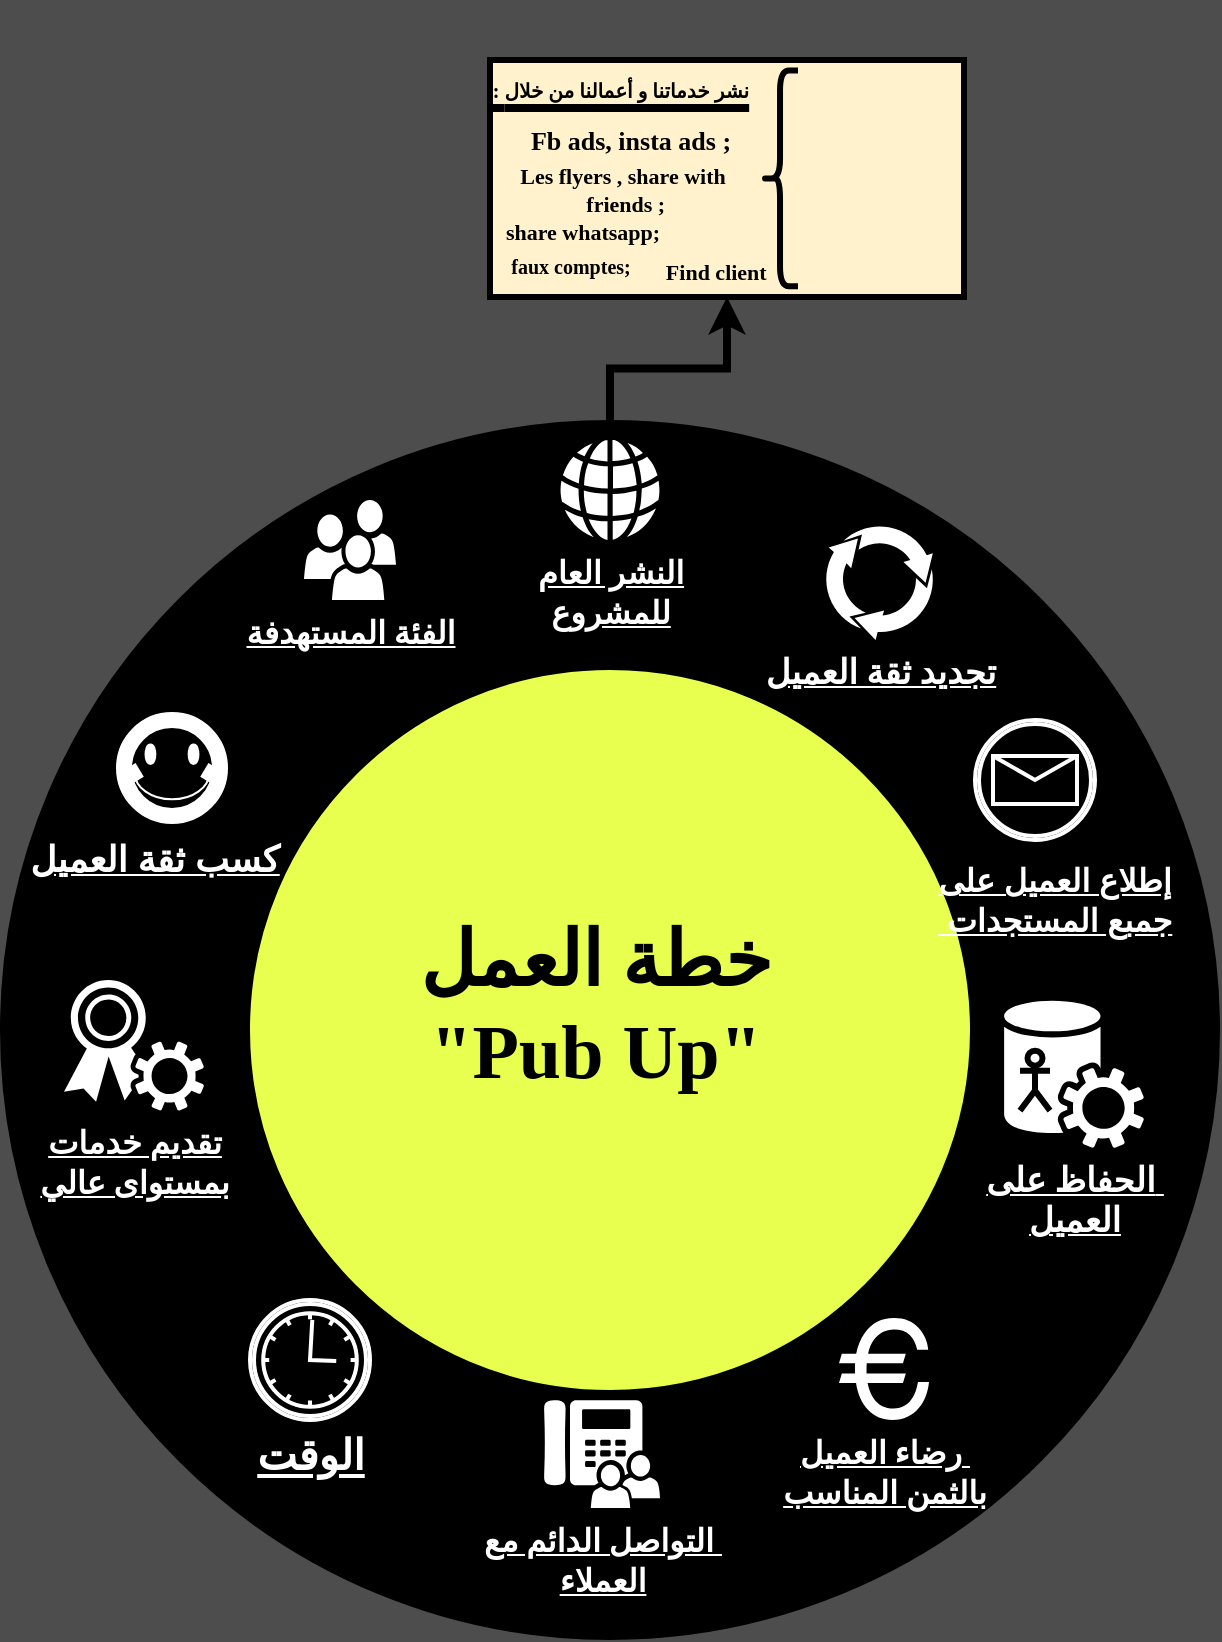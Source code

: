 <mxfile version="13.7.9" type="github">
  <diagram name="Page-1" id="3e8102d1-ef87-2e61-34e1-82d9a586fe2e">
    <mxGraphModel dx="1185" dy="662" grid="1" gridSize="10" guides="1" tooltips="1" connect="1" arrows="1" fold="1" page="1" pageScale="1" pageWidth="1654" pageHeight="1169" background="#4D4D4D" math="0" shadow="0">
      <root>
        <mxCell id="0" />
        <mxCell id="1" parent="0" />
        <mxCell id="70666756c84bb93c-2" value="&lt;h1 style=&quot;font-size: 38px&quot;&gt;&lt;font color=&quot;#000000&quot; style=&quot;font-size: 38px&quot;&gt;&lt;span style=&quot;font-size: 38px&quot;&gt;خطة العمل&lt;br&gt;&lt;/span&gt;&lt;/font&gt;&lt;span style=&quot;font-size: 38px&quot;&gt;&lt;font color=&quot;#000000&quot; style=&quot;font-size: 38px&quot;&gt;&quot;Pub Up&quot;&lt;/font&gt;&lt;/span&gt;&lt;/h1&gt;" style="ellipse;whiteSpace=wrap;html=1;rounded=0;shadow=0;comic=0;strokeWidth=1;fontFamily=Comic Sans MS;fontSize=38;strokeColor=none;fontColor=#0069D1;fontStyle=1;labelBackgroundColor=none;fillColor=#E8FF4F;" parent="1" vertex="1">
          <mxGeometry x="580" y="397" width="392" height="392" as="geometry" />
        </mxCell>
        <mxCell id="izN0vsD3s-qDRVFHv_P2-7" value="" style="verticalLabelPosition=bottom;verticalAlign=top;html=1;shape=mxgraph.basic.donut;dx=25;strokeWidth=100;fontSize=15;fillColor=#000000;" vertex="1" parent="1">
          <mxGeometry x="528" y="350" width="510" height="510" as="geometry" />
        </mxCell>
        <mxCell id="70666756c84bb93c-5" value="&lt;font style=&quot;font-size: 16px&quot;&gt;&lt;b&gt;&lt;u&gt;الفئة المستهدفة&lt;/u&gt;&lt;/b&gt;&lt;/font&gt;" style="shadow=0;dashed=0;html=1;strokeColor=none;fillColor=#ffffff;labelPosition=center;verticalLabelPosition=bottom;verticalAlign=top;shape=mxgraph.office.users.users;rounded=0;comic=0;fontFamily=Verdana;fontSize=14;fontColor=#FFFFFF;" parent="1" vertex="1">
          <mxGeometry x="630" y="340" width="46" height="50" as="geometry" />
        </mxCell>
        <mxCell id="70666756c84bb93c-7" value="&lt;font style=&quot;font-size: 16px&quot;&gt;&lt;b&gt;&lt;u&gt;التواصل الدائم مع&amp;nbsp;&lt;br&gt;العملاء&lt;/u&gt;&lt;/b&gt;&lt;/font&gt;" style="shadow=0;dashed=0;html=1;strokeColor=none;fillColor=#ffffff;labelPosition=center;verticalLabelPosition=bottom;verticalAlign=top;shape=mxgraph.office.users.response_group;rounded=0;comic=0;fontFamily=Verdana;fontSize=14;fontColor=#FFFFFF;" parent="1" vertex="1">
          <mxGeometry x="750" y="790" width="58" height="54" as="geometry" />
        </mxCell>
        <mxCell id="70666756c84bb93c-8" value="&lt;font style=&quot;font-size: 17px&quot;&gt;&lt;b&gt;&lt;u&gt;الحفاظ على&amp;nbsp;&lt;br&gt;العميل&lt;/u&gt;&lt;/b&gt;&lt;/font&gt;" style="shadow=0;dashed=0;html=1;strokeColor=none;fillColor=#ffffff;labelPosition=center;verticalLabelPosition=bottom;verticalAlign=top;shape=mxgraph.office.services.central_management_service;rounded=0;comic=0;fontFamily=Verdana;fontSize=14;fontColor=#FFFFFF;" parent="1" vertex="1">
          <mxGeometry x="980" y="589.88" width="70" height="74.12" as="geometry" />
        </mxCell>
        <mxCell id="70666756c84bb93c-10" value="&lt;font style=&quot;font-size: 16px&quot;&gt;&lt;b&gt;&lt;u&gt;تقديم خدمات&lt;br&gt;بمستواى عالي&lt;/u&gt;&lt;/b&gt;&lt;/font&gt;" style="shadow=0;dashed=0;html=1;strokeColor=none;fillColor=#ffffff;labelPosition=center;verticalLabelPosition=bottom;verticalAlign=top;shape=mxgraph.office.security.token_service;rounded=0;comic=0;fontFamily=Verdana;fontSize=14;fontColor=#FFFFFF;" parent="1" vertex="1">
          <mxGeometry x="510" y="580" width="70" height="65.33" as="geometry" />
        </mxCell>
        <mxCell id="izN0vsD3s-qDRVFHv_P2-20" value="" style="edgeStyle=orthogonalEdgeStyle;rounded=0;orthogonalLoop=1;jettySize=auto;html=1;fontFamily=Comic Sans MS;fontSize=41;fontColor=none;strokeWidth=4;" edge="1" parent="1" source="70666756c84bb93c-12" target="izN0vsD3s-qDRVFHv_P2-19">
          <mxGeometry relative="1" as="geometry" />
        </mxCell>
        <mxCell id="70666756c84bb93c-12" value="&lt;font style=&quot;font-size: 16px&quot;&gt;&lt;u&gt;&lt;b&gt;النشر العام&lt;br&gt;للمشروع&lt;/b&gt;&lt;/u&gt;&lt;/font&gt;" style="shadow=0;dashed=0;html=1;strokeColor=none;fillColor=#ffffff;labelPosition=center;verticalLabelPosition=bottom;verticalAlign=top;shape=mxgraph.office.concepts.globe_internet;rounded=0;comic=0;fontFamily=Verdana;fontSize=14;fontColor=#FFFFFF;" parent="1" vertex="1">
          <mxGeometry x="758" y="310" width="50" height="50" as="geometry" />
        </mxCell>
        <mxCell id="70666756c84bb93c-13" value="&lt;b&gt;&lt;u&gt;&lt;font style=&quot;font-size: 17px&quot;&gt;تجديد ثقة العميل&lt;/font&gt;&lt;/u&gt;&lt;/b&gt;" style="shadow=0;dashed=0;html=1;strokeColor=none;shape=mxgraph.mscae.general.continuous_cycle;fillColor=#ffffff;rounded=0;comic=0;fontFamily=Verdana;fontSize=14;fontColor=#FFFFFF;verticalAlign=top;labelPosition=center;verticalLabelPosition=bottom;align=center;" parent="1" vertex="1">
          <mxGeometry x="890" y="352.19" width="55.5" height="57.81" as="geometry" />
        </mxCell>
        <mxCell id="70666756c84bb93c-15" value="&lt;font style=&quot;font-size: 16px&quot;&gt;&lt;b&gt;&lt;u&gt;رضاء العميل&amp;nbsp;&lt;br&gt;بالثمن المناسب&lt;/u&gt;&lt;/b&gt;&lt;/font&gt;" style="shape=mxgraph.signs.travel.euro;html=1;fillColor=#ffffff;strokeColor=none;verticalLabelPosition=bottom;verticalAlign=top;align=center;rounded=0;shadow=0;dashed=0;comic=0;fontFamily=Verdana;fontSize=14;fontColor=#FFFFFF;" parent="1" vertex="1">
          <mxGeometry x="897.5" y="749" width="45" height="51" as="geometry" />
        </mxCell>
        <mxCell id="izN0vsD3s-qDRVFHv_P2-2" value="" style="shape=umlActor;verticalLabelPosition=bottom;verticalAlign=top;html=1;outlineConnect=0;strokeWidth=3;" vertex="1" parent="1">
          <mxGeometry x="988" y="615.33" width="15.01" height="30" as="geometry" />
        </mxCell>
        <mxCell id="izN0vsD3s-qDRVFHv_P2-4" value="" style="verticalLabelPosition=bottom;verticalAlign=top;html=1;shape=mxgraph.basic.smiley;strokeWidth=8;fillColor=none;strokeColor=#FFFFFF;" vertex="1" parent="1">
          <mxGeometry x="540" y="450" width="48" height="48" as="geometry" />
        </mxCell>
        <mxCell id="izN0vsD3s-qDRVFHv_P2-6" value="" style="shape=mxgraph.bpmn.shape;html=1;verticalLabelPosition=bottom;labelBackgroundColor=#ffffff;verticalAlign=top;align=center;perimeter=ellipsePerimeter;outlineConnect=0;outline=catching;symbol=timer;strokeColor=#FFFFFF;strokeWidth=2;fillColor=none;fontSize=15;" vertex="1" parent="1">
          <mxGeometry x="603" y="740" width="60" height="60" as="geometry" />
        </mxCell>
        <mxCell id="izN0vsD3s-qDRVFHv_P2-11" value="&lt;font style=&quot;font-size: 18px&quot; color=&quot;#ffffff&quot;&gt;&lt;b&gt;&lt;u&gt;كسب ثقة العميل&lt;/u&gt;&lt;/b&gt;&lt;/font&gt;" style="text;html=1;align=center;verticalAlign=middle;resizable=0;points=[];autosize=1;fontSize=15;" vertex="1" parent="1">
          <mxGeometry x="500" y="510" width="110" height="20" as="geometry" />
        </mxCell>
        <mxCell id="izN0vsD3s-qDRVFHv_P2-12" value="الوقت" style="text;html=1;align=center;verticalAlign=middle;resizable=0;points=[];autosize=1;fontSize=21;fontColor=#FFFFFF;fontStyle=5" vertex="1" parent="1">
          <mxGeometry x="608" y="802" width="50" height="30" as="geometry" />
        </mxCell>
        <mxCell id="izN0vsD3s-qDRVFHv_P2-17" value="" style="shape=mxgraph.bpmn.shape;html=1;verticalLabelPosition=bottom;labelBackgroundColor=#ffffff;verticalAlign=top;align=center;perimeter=ellipsePerimeter;outlineConnect=0;outline=boundInt;symbol=message;strokeColor=#FFFFFF;strokeWidth=2;fillColor=none;fontSize=21;fontColor=#FFFFFF;" vertex="1" parent="1">
          <mxGeometry x="965.5" y="450" width="60" height="60" as="geometry" />
        </mxCell>
        <mxCell id="izN0vsD3s-qDRVFHv_P2-18" value="إطلاع العميل على&lt;br style=&quot;font-size: 16px;&quot;&gt;&amp;nbsp;جمبع المستجدات" style="text;html=1;align=center;verticalAlign=middle;resizable=0;points=[];autosize=1;fontSize=16;fontColor=#FFFFFF;fontStyle=5" vertex="1" parent="1">
          <mxGeometry x="950" y="520" width="110" height="40" as="geometry" />
        </mxCell>
        <mxCell id="izN0vsD3s-qDRVFHv_P2-19" value="" style="whiteSpace=wrap;html=1;rounded=0;shadow=0;dashed=0;fontFamily=Verdana;fontSize=14;verticalAlign=top;comic=0;fillColor=#fff2cc;strokeWidth=3;" vertex="1" parent="1">
          <mxGeometry x="723" y="120" width="237" height="118.5" as="geometry" />
        </mxCell>
        <mxCell id="izN0vsD3s-qDRVFHv_P2-21" value="" style="shape=image;html=1;verticalAlign=top;verticalLabelPosition=bottom;labelBackgroundColor=#ffffff;imageAspect=0;aspect=fixed;image=https://cdn3.iconfinder.com/data/icons/transparent-on-dark-grey/500/icon-04-128.png;strokeColor=#000000;strokeWidth=3;fillColor=#E8FF4F;fontFamily=Comic Sans MS;fontSize=41;fontColor=none;" vertex="1" parent="1">
          <mxGeometry x="920" y="130" width="30" height="30" as="geometry" />
        </mxCell>
        <mxCell id="izN0vsD3s-qDRVFHv_P2-22" value="" style="shape=image;html=1;verticalAlign=top;verticalLabelPosition=bottom;labelBackgroundColor=#ffffff;imageAspect=0;aspect=fixed;image=https://cdn0.iconfinder.com/data/icons/global-top-brands/90/whatsapp-logo-128.png;strokeColor=#000000;strokeWidth=3;fillColor=#E8FF4F;fontFamily=Comic Sans MS;fontSize=41;fontColor=none;" vertex="1" parent="1">
          <mxGeometry x="920" y="164.25" width="30" height="30" as="geometry" />
        </mxCell>
        <mxCell id="izN0vsD3s-qDRVFHv_P2-23" value="" style="shape=image;html=1;verticalAlign=top;verticalLabelPosition=bottom;labelBackgroundColor=#ffffff;imageAspect=0;aspect=fixed;image=https://cdn3.iconfinder.com/data/icons/transparent-on-dark-grey/500/icon-02-128.png;strokeColor=#000000;strokeWidth=3;fillColor=#E8FF4F;fontFamily=Comic Sans MS;fontSize=41;fontColor=none;" vertex="1" parent="1">
          <mxGeometry x="920" y="200" width="30" height="30" as="geometry" />
        </mxCell>
        <mxCell id="izN0vsD3s-qDRVFHv_P2-24" value="" style="shape=image;html=1;verticalAlign=top;verticalLabelPosition=bottom;labelBackgroundColor=#ffffff;imageAspect=0;aspect=fixed;image=https://cdn4.iconfinder.com/data/icons/basic-ui-2-line/32/people-plus-add-friend-member-128.png;strokeColor=#000000;strokeWidth=3;fillColor=#E8FF4F;fontFamily=Comic Sans MS;fontSize=41;fontColor=none;" vertex="1" parent="1">
          <mxGeometry x="880" y="125" width="35" height="35" as="geometry" />
        </mxCell>
        <mxCell id="izN0vsD3s-qDRVFHv_P2-25" value="" style="shape=image;html=1;verticalAlign=top;verticalLabelPosition=bottom;labelBackgroundColor=#ffffff;imageAspect=0;aspect=fixed;image=https://cdn2.iconfinder.com/data/icons/strongicon-vol-25-free/24/nature-22-128.png;strokeColor=#000000;strokeWidth=3;fillColor=#E8FF4F;fontFamily=Comic Sans MS;fontSize=41;fontColor=none;" vertex="1" parent="1">
          <mxGeometry x="880" y="164.25" width="35.75" height="35.75" as="geometry" />
        </mxCell>
        <mxCell id="izN0vsD3s-qDRVFHv_P2-26" value="" style="shape=image;html=1;verticalAlign=top;verticalLabelPosition=bottom;labelBackgroundColor=#ffffff;imageAspect=0;aspect=fixed;image=https://cdn1.iconfinder.com/data/icons/social-media-outline-6/128/SocialMedia_Twitter-Outline-128.png;strokeColor=#000000;strokeWidth=3;fillColor=#E8FF4F;fontFamily=Comic Sans MS;fontSize=41;fontColor=none;" vertex="1" parent="1">
          <mxGeometry x="877" y="196" width="38" height="38" as="geometry" />
        </mxCell>
        <mxCell id="izN0vsD3s-qDRVFHv_P2-29" value="&lt;font size=&quot;1&quot;&gt;: نشر خدماتنا و أعمالنا من خلال&lt;/font&gt;" style="text;html=1;align=center;verticalAlign=middle;resizable=0;points=[];autosize=1;fontSize=41;fontFamily=Comic Sans MS;fontColor=none;fontStyle=5" vertex="1" parent="1">
          <mxGeometry x="723" y="90" width="130" height="70" as="geometry" />
        </mxCell>
        <mxCell id="izN0vsD3s-qDRVFHv_P2-30" value="Fb ads, insta ads ;" style="text;html=1;align=center;verticalAlign=middle;resizable=0;points=[];autosize=1;fontSize=13;fontFamily=Comic Sans MS;fontColor=none;fontStyle=1" vertex="1" parent="1">
          <mxGeometry x="723" y="150" width="140" height="20" as="geometry" />
        </mxCell>
        <mxCell id="izN0vsD3s-qDRVFHv_P2-31" value="Les flyers , share with&lt;br style=&quot;font-size: 11px&quot;&gt;&amp;nbsp;friends ;" style="text;html=1;align=center;verticalAlign=middle;resizable=0;points=[];autosize=1;fontSize=11;fontFamily=Comic Sans MS;fontColor=none;fontStyle=1" vertex="1" parent="1">
          <mxGeometry x="719.02" y="170" width="140" height="30" as="geometry" />
        </mxCell>
        <mxCell id="izN0vsD3s-qDRVFHv_P2-32" value="" style="shape=curlyBracket;whiteSpace=wrap;html=1;rounded=1;labelBackgroundColor=none;strokeColor=#000000;strokeWidth=3;fillColor=#E8FF4F;fontFamily=Comic Sans MS;fontSize=11;fontColor=none;" vertex="1" parent="1">
          <mxGeometry x="859.02" y="125.31" width="17.98" height="107.87" as="geometry" />
        </mxCell>
        <mxCell id="izN0vsD3s-qDRVFHv_P2-33" value="&lt;b&gt;share whatsapp;&lt;/b&gt;" style="text;html=1;align=center;verticalAlign=middle;resizable=0;points=[];autosize=1;fontSize=11;fontFamily=Comic Sans MS;fontColor=none;" vertex="1" parent="1">
          <mxGeometry x="719.02" y="196" width="100" height="20" as="geometry" />
        </mxCell>
        <mxCell id="izN0vsD3s-qDRVFHv_P2-35" value="Find client&amp;nbsp;" style="text;html=1;align=center;verticalAlign=middle;resizable=0;points=[];autosize=1;fontSize=11;fontFamily=Comic Sans MS;fontColor=none;fontStyle=1" vertex="1" parent="1">
          <mxGeometry x="797" y="216" width="80" height="20" as="geometry" />
        </mxCell>
        <mxCell id="izN0vsD3s-qDRVFHv_P2-36" value="&lt;font style=&quot;font-size: 10px&quot;&gt;faux comptes;&lt;/font&gt;" style="text;html=1;align=center;verticalAlign=middle;resizable=0;points=[];autosize=1;fontSize=11;fontFamily=Comic Sans MS;fontColor=none;fontStyle=1" vertex="1" parent="1">
          <mxGeometry x="723" y="213.18" width="80" height="20" as="geometry" />
        </mxCell>
      </root>
    </mxGraphModel>
  </diagram>
</mxfile>
